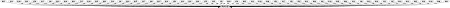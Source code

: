 digraph G {
size="3,3";
node [fontsize=7, fontname="Helvetica"];
edge [fontsize=7, fontname="Helvetica"];
node0 [label="Pseudacris maculata", width=0.27433100247,height=0.27433100247];
node1 [label="EF472090", width=0.27433100247,height=0.27433100247];
node2 [label="EF472116", width=0.27433100247,height=0.27433100247];
node3 [label="EF472086", width=0.27433100247,height=0.27433100247];
node4 [label="EF472078", width=0.27433100247,height=0.27433100247];
node5 [label="AY291088", width=0.27433100247,height=0.27433100247];
node6 [label="EF472094", width=0.27433100247,height=0.27433100247];
node7 [label="EF472082", width=0.27433100247,height=0.27433100247];
node8 [label="EF472124", width=0.27433100247,height=0.27433100247];
node9 [label="EF472126", width=0.27433100247,height=0.27433100247];
node10 [label="EF472120", width=0.27433100247,height=0.27433100247];
node11 [label="AY291092", width=0.27433100247,height=0.27433100247];
node12 [label="EF472128", width=0.27433100247,height=0.27433100247];
node13 [label="EF472091", width=0.27433100247,height=0.27433100247];
node14 [label="EF472131", width=0.27433100247,height=0.27433100247];
node15 [label="AY291083", width=0.27433100247,height=0.27433100247];
node16 [label="EF472087", width=0.27433100247,height=0.27433100247];
node17 [label="EF472084", width=0.27433100247,height=0.27433100247];
node18 [label="EF472099", width=0.27433100247,height=0.27433100247];
node19 [label="EF472079", width=0.27433100247,height=0.27433100247];
node20 [label="EF472123", width=0.27433100247,height=0.27433100247];
node21 [label="EF472119", width=0.27433100247,height=0.27433100247];
node22 [label="EF472100", width=0.27433100247,height=0.27433100247];
node23 [label="AY291082", width=0.27433100247,height=0.27433100247];
node24 [label="EF472115", width=0.27433100247,height=0.27433100247];
node25 [label="EF472117", width=0.27433100247,height=0.27433100247];
node26 [label="EF472134", width=0.27433100247,height=0.27433100247];
node27 [label="AY291090", width=0.27433100247,height=0.27433100247];
node28 [label="EF472095", width=0.27433100247,height=0.27433100247];
node29 [label="EF472092", width=0.27433100247,height=0.27433100247];
node30 [label="EF472133", width=0.27433100247,height=0.27433100247];
node31 [label="AY291080", width=0.27433100247,height=0.27433100247];
node32 [label="EF472096", width=0.27433100247,height=0.27433100247];
node33 [label="EF472113", width=0.27433100247,height=0.27433100247];
node34 [label="EF472118", width=0.27433100247,height=0.27433100247];
node35 [label="EF472125", width=0.27433100247,height=0.27433100247];
node36 [label="AY291081", width=0.27433100247,height=0.27433100247];
node37 [label="EF472097", width=0.27433100247,height=0.27433100247];
node38 [label="EF472093", width=0.27433100247,height=0.27433100247];
node39 [label="AY291089", width=0.27433100247,height=0.27433100247];
node40 [label="EF472127", width=0.27433100247,height=0.27433100247];
node41 [label="EF472083", width=0.27433100247,height=0.27433100247];
node42 [label="EF472101", width=0.27433100247,height=0.27433100247];
node43 [label="EF472112", width=0.27433100247,height=0.27433100247];
node44 [label="EF472098", width=0.27433100247,height=0.27433100247];
node45 [label="EF472088", width=0.27433100247,height=0.27433100247];
node46 [label="EF472130", width=0.27433100247,height=0.27433100247];
node47 [label="EF472132", width=0.27433100247,height=0.27433100247];
node48 [label="EF472110", width=0.27433100247,height=0.27433100247];
node49 [label="EF472122", width=0.27433100247,height=0.27433100247];
node50 [label="EF472111", width=0.27433100247,height=0.27433100247];
node51 [label="EF472129", width=0.27433100247,height=0.27433100247];
node52 [label="EF472080", width=0.27433100247,height=0.27433100247];
node53 [label="EF472114", width=0.27433100247,height=0.27433100247];
node54 [label="EF472089", width=0.27433100247,height=0.27433100247];
node55 [label="EF472135", width=0.27433100247,height=0.27433100247];
node56 [label="EF472121", width=0.27433100247,height=0.27433100247];
node57 [label="EF472085", width=0.27433100247,height=0.27433100247];
node58 [label="EF472081", width=0.27433100247,height=0.27433100247];
node1 -> node0 [label="source"];
node2 -> node0 [label="source"];
node3 -> node0 [label="source"];
node4 -> node0 [label="source"];
node5 -> node0 [label="source"];
node6 -> node0 [label="source"];
node7 -> node0 [label="source"];
node8 -> node0 [label="source"];
node9 -> node0 [label="source"];
node10 -> node0 [label="source"];
node11 -> node0 [label="source"];
node12 -> node0 [label="source"];
node13 -> node0 [label="source"];
node14 -> node0 [label="source"];
node15 -> node0 [label="source"];
node16 -> node0 [label="source"];
node17 -> node0 [label="source"];
node18 -> node0 [label="source"];
node19 -> node0 [label="source"];
node20 -> node0 [label="source"];
node21 -> node0 [label="source"];
node22 -> node0 [label="source"];
node23 -> node0 [label="source"];
node24 -> node0 [label="source"];
node25 -> node0 [label="source"];
node26 -> node0 [label="source"];
node27 -> node0 [label="source"];
node28 -> node0 [label="source"];
node29 -> node0 [label="source"];
node30 -> node0 [label="source"];
node31 -> node0 [label="source"];
node32 -> node0 [label="source"];
node33 -> node0 [label="source"];
node34 -> node0 [label="source"];
node35 -> node0 [label="source"];
node36 -> node0 [label="source"];
node37 -> node0 [label="source"];
node38 -> node0 [label="source"];
node39 -> node0 [label="source"];
node40 -> node0 [label="source"];
node41 -> node0 [label="source"];
node42 -> node0 [label="source"];
node43 -> node0 [label="source"];
node44 -> node0 [label="source"];
node45 -> node0 [label="source"];
node46 -> node0 [label="source"];
node47 -> node0 [label="source"];
node48 -> node0 [label="source"];
node49 -> node0 [label="source"];
node50 -> node0 [label="source"];
node51 -> node0 [label="source"];
node52 -> node0 [label="source"];
node53 -> node0 [label="source"];
node54 -> node0 [label="source"];
node55 -> node0 [label="source"];
node56 -> node0 [label="source"];
node57 -> node0 [label="source"];
node58 -> node0 [label="source"];
}

